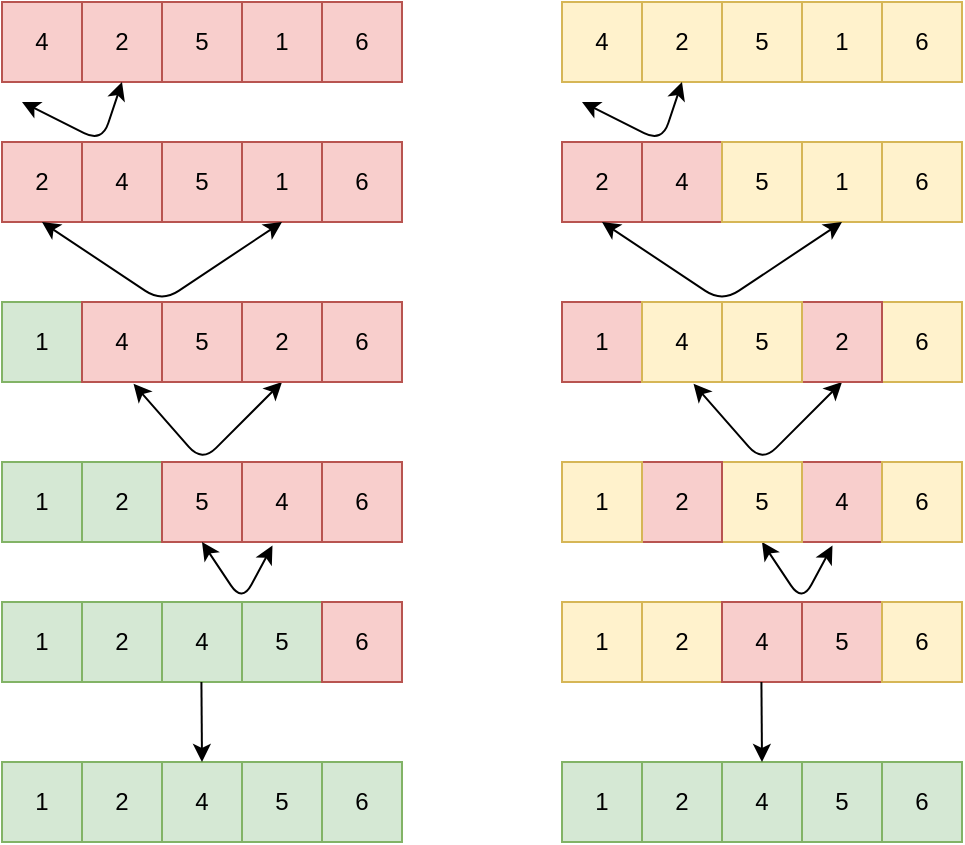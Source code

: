 <mxfile version="14.0.0" type="github"><diagram id="vG51aN048J9wbt0zMm8P" name="Page-1"><mxGraphModel dx="1038" dy="548" grid="1" gridSize="10" guides="1" tooltips="1" connect="1" arrows="1" fold="1" page="1" pageScale="1" pageWidth="827" pageHeight="1169" math="0" shadow="0"><root><mxCell id="0"/><mxCell id="1" parent="0"/><mxCell id="kh75FJiKJ75J6v78dVR--1" value="4" style="rounded=0;whiteSpace=wrap;html=1;fillColor=#f8cecc;strokeColor=#b85450;" vertex="1" parent="1"><mxGeometry x="160" y="360" width="40" height="40" as="geometry"/></mxCell><mxCell id="kh75FJiKJ75J6v78dVR--4" value="2" style="rounded=0;whiteSpace=wrap;html=1;fillColor=#f8cecc;strokeColor=#b85450;" vertex="1" parent="1"><mxGeometry x="200" y="360" width="40" height="40" as="geometry"/></mxCell><mxCell id="kh75FJiKJ75J6v78dVR--5" value="5" style="rounded=0;whiteSpace=wrap;html=1;fillColor=#f8cecc;strokeColor=#b85450;" vertex="1" parent="1"><mxGeometry x="240" y="360" width="40" height="40" as="geometry"/></mxCell><mxCell id="kh75FJiKJ75J6v78dVR--6" value="1" style="rounded=0;whiteSpace=wrap;html=1;fillColor=#f8cecc;strokeColor=#b85450;" vertex="1" parent="1"><mxGeometry x="280" y="360" width="40" height="40" as="geometry"/></mxCell><mxCell id="kh75FJiKJ75J6v78dVR--7" value="6" style="rounded=0;whiteSpace=wrap;html=1;fillColor=#f8cecc;strokeColor=#b85450;" vertex="1" parent="1"><mxGeometry x="320" y="360" width="40" height="40" as="geometry"/></mxCell><mxCell id="kh75FJiKJ75J6v78dVR--8" value="2" style="rounded=0;whiteSpace=wrap;html=1;fillColor=#f8cecc;strokeColor=#b85450;" vertex="1" parent="1"><mxGeometry x="160" y="430" width="40" height="40" as="geometry"/></mxCell><mxCell id="kh75FJiKJ75J6v78dVR--9" value="4" style="rounded=0;whiteSpace=wrap;html=1;fillColor=#f8cecc;strokeColor=#b85450;" vertex="1" parent="1"><mxGeometry x="200" y="430" width="40" height="40" as="geometry"/></mxCell><mxCell id="kh75FJiKJ75J6v78dVR--10" value="5" style="rounded=0;whiteSpace=wrap;html=1;fillColor=#f8cecc;strokeColor=#b85450;" vertex="1" parent="1"><mxGeometry x="240" y="430" width="40" height="40" as="geometry"/></mxCell><mxCell id="kh75FJiKJ75J6v78dVR--11" value="1" style="rounded=0;whiteSpace=wrap;html=1;fillColor=#f8cecc;strokeColor=#b85450;" vertex="1" parent="1"><mxGeometry x="280" y="430" width="40" height="40" as="geometry"/></mxCell><mxCell id="kh75FJiKJ75J6v78dVR--12" value="6" style="rounded=0;whiteSpace=wrap;html=1;fillColor=#f8cecc;strokeColor=#b85450;" vertex="1" parent="1"><mxGeometry x="320" y="430" width="40" height="40" as="geometry"/></mxCell><mxCell id="kh75FJiKJ75J6v78dVR--23" value="" style="endArrow=classic;startArrow=classic;html=1;entryX=0.75;entryY=1;entryDx=0;entryDy=0;" edge="1" parent="1"><mxGeometry width="50" height="50" relative="1" as="geometry"><mxPoint x="170" y="410" as="sourcePoint"/><mxPoint x="220" y="400" as="targetPoint"/><Array as="points"><mxPoint x="210" y="430"/></Array></mxGeometry></mxCell><mxCell id="kh75FJiKJ75J6v78dVR--24" value="" style="endArrow=classic;startArrow=classic;html=1;entryX=0.75;entryY=1;entryDx=0;entryDy=0;exitX=0.5;exitY=1;exitDx=0;exitDy=0;" edge="1" parent="1" source="kh75FJiKJ75J6v78dVR--8"><mxGeometry width="50" height="50" relative="1" as="geometry"><mxPoint x="250" y="480" as="sourcePoint"/><mxPoint x="300" y="470" as="targetPoint"/><Array as="points"><mxPoint x="240" y="510"/></Array></mxGeometry></mxCell><mxCell id="kh75FJiKJ75J6v78dVR--38" value="1" style="rounded=0;whiteSpace=wrap;html=1;fillColor=#d5e8d4;strokeColor=#82b366;" vertex="1" parent="1"><mxGeometry x="160" y="510" width="40" height="40" as="geometry"/></mxCell><mxCell id="kh75FJiKJ75J6v78dVR--39" value="4" style="rounded=0;whiteSpace=wrap;html=1;fillColor=#f8cecc;strokeColor=#b85450;" vertex="1" parent="1"><mxGeometry x="200" y="510" width="40" height="40" as="geometry"/></mxCell><mxCell id="kh75FJiKJ75J6v78dVR--40" value="5" style="rounded=0;whiteSpace=wrap;html=1;fillColor=#fff2cc;strokeColor=#d6b656;" vertex="1" parent="1"><mxGeometry x="240" y="510" width="40" height="40" as="geometry"/></mxCell><mxCell id="kh75FJiKJ75J6v78dVR--41" value="2" style="rounded=0;whiteSpace=wrap;html=1;fillColor=#f8cecc;strokeColor=#b85450;" vertex="1" parent="1"><mxGeometry x="280" y="510" width="40" height="40" as="geometry"/></mxCell><mxCell id="kh75FJiKJ75J6v78dVR--42" value="6" style="rounded=0;whiteSpace=wrap;html=1;fillColor=#fff2cc;strokeColor=#d6b656;" vertex="1" parent="1"><mxGeometry x="320" y="510" width="40" height="40" as="geometry"/></mxCell><mxCell id="kh75FJiKJ75J6v78dVR--50" value="1" style="rounded=0;whiteSpace=wrap;html=1;fillColor=#d5e8d4;strokeColor=#82b366;" vertex="1" parent="1"><mxGeometry x="160" y="590" width="40" height="40" as="geometry"/></mxCell><mxCell id="kh75FJiKJ75J6v78dVR--51" value="2" style="rounded=0;whiteSpace=wrap;html=1;fillColor=#d5e8d4;strokeColor=#82b366;" vertex="1" parent="1"><mxGeometry x="200" y="590" width="40" height="40" as="geometry"/></mxCell><mxCell id="kh75FJiKJ75J6v78dVR--52" value="5" style="rounded=0;whiteSpace=wrap;html=1;fillColor=#f8cecc;strokeColor=#b85450;" vertex="1" parent="1"><mxGeometry x="240" y="590" width="40" height="40" as="geometry"/></mxCell><mxCell id="kh75FJiKJ75J6v78dVR--53" value="4" style="rounded=0;whiteSpace=wrap;html=1;fillColor=#f8cecc;strokeColor=#b85450;" vertex="1" parent="1"><mxGeometry x="280" y="590" width="40" height="40" as="geometry"/></mxCell><mxCell id="kh75FJiKJ75J6v78dVR--54" value="6" style="rounded=0;whiteSpace=wrap;html=1;fillColor=#f8cecc;strokeColor=#b85450;" vertex="1" parent="1"><mxGeometry x="320" y="590" width="40" height="40" as="geometry"/></mxCell><mxCell id="kh75FJiKJ75J6v78dVR--61" value="" style="endArrow=classic;startArrow=classic;html=1;entryX=0.75;entryY=1;entryDx=0;entryDy=0;exitX=0.644;exitY=1.022;exitDx=0;exitDy=0;exitPerimeter=0;" edge="1" parent="1" source="kh75FJiKJ75J6v78dVR--39"><mxGeometry width="50" height="50" relative="1" as="geometry"><mxPoint x="260" y="550" as="sourcePoint"/><mxPoint x="300" y="550" as="targetPoint"/><Array as="points"><mxPoint x="260" y="590"/></Array></mxGeometry></mxCell><mxCell id="kh75FJiKJ75J6v78dVR--64" value="1" style="rounded=0;whiteSpace=wrap;html=1;fillColor=#d5e8d4;strokeColor=#82b366;" vertex="1" parent="1"><mxGeometry x="160" y="660" width="40" height="40" as="geometry"/></mxCell><mxCell id="kh75FJiKJ75J6v78dVR--65" value="2" style="rounded=0;whiteSpace=wrap;html=1;fillColor=#d5e8d4;strokeColor=#82b366;" vertex="1" parent="1"><mxGeometry x="200" y="660" width="40" height="40" as="geometry"/></mxCell><mxCell id="kh75FJiKJ75J6v78dVR--66" value="4" style="rounded=0;whiteSpace=wrap;html=1;fillColor=#d5e8d4;strokeColor=#82b366;" vertex="1" parent="1"><mxGeometry x="240" y="660" width="40" height="40" as="geometry"/></mxCell><mxCell id="kh75FJiKJ75J6v78dVR--67" value="5" style="rounded=0;whiteSpace=wrap;html=1;fillColor=#d5e8d4;strokeColor=#82b366;" vertex="1" parent="1"><mxGeometry x="280" y="660" width="40" height="40" as="geometry"/></mxCell><mxCell id="kh75FJiKJ75J6v78dVR--68" value="6" style="rounded=0;whiteSpace=wrap;html=1;fillColor=#f8cecc;strokeColor=#b85450;" vertex="1" parent="1"><mxGeometry x="320" y="660" width="40" height="40" as="geometry"/></mxCell><mxCell id="kh75FJiKJ75J6v78dVR--70" value="" style="endArrow=classic;startArrow=classic;html=1;entryX=0.381;entryY=1.045;entryDx=0;entryDy=0;exitX=0.5;exitY=1;exitDx=0;exitDy=0;entryPerimeter=0;" edge="1" parent="1" source="kh75FJiKJ75J6v78dVR--52" target="kh75FJiKJ75J6v78dVR--53"><mxGeometry width="50" height="50" relative="1" as="geometry"><mxPoint x="245.76" y="630.88" as="sourcePoint"/><mxPoint x="320" y="630" as="targetPoint"/><Array as="points"><mxPoint x="280" y="660"/></Array></mxGeometry></mxCell><mxCell id="kh75FJiKJ75J6v78dVR--71" value="1" style="rounded=0;whiteSpace=wrap;html=1;fillColor=#d5e8d4;strokeColor=#82b366;" vertex="1" parent="1"><mxGeometry x="160" y="740" width="40" height="40" as="geometry"/></mxCell><mxCell id="kh75FJiKJ75J6v78dVR--72" value="2" style="rounded=0;whiteSpace=wrap;html=1;fillColor=#d5e8d4;strokeColor=#82b366;" vertex="1" parent="1"><mxGeometry x="200" y="740" width="40" height="40" as="geometry"/></mxCell><mxCell id="kh75FJiKJ75J6v78dVR--73" value="4" style="rounded=0;whiteSpace=wrap;html=1;fillColor=#d5e8d4;strokeColor=#82b366;" vertex="1" parent="1"><mxGeometry x="240" y="740" width="40" height="40" as="geometry"/></mxCell><mxCell id="kh75FJiKJ75J6v78dVR--74" value="5" style="rounded=0;whiteSpace=wrap;html=1;fillColor=#d5e8d4;strokeColor=#82b366;" vertex="1" parent="1"><mxGeometry x="280" y="740" width="40" height="40" as="geometry"/></mxCell><mxCell id="kh75FJiKJ75J6v78dVR--75" value="6" style="rounded=0;whiteSpace=wrap;html=1;fillColor=#d5e8d4;strokeColor=#82b366;" vertex="1" parent="1"><mxGeometry x="320" y="740" width="40" height="40" as="geometry"/></mxCell><mxCell id="kh75FJiKJ75J6v78dVR--78" value="" style="endArrow=classic;html=1;" edge="1" parent="1"><mxGeometry width="50" height="50" relative="1" as="geometry"><mxPoint x="259.71" y="700" as="sourcePoint"/><mxPoint x="260" y="740" as="targetPoint"/></mxGeometry></mxCell><mxCell id="kh75FJiKJ75J6v78dVR--79" value="6" style="rounded=0;whiteSpace=wrap;html=1;fillColor=#f8cecc;strokeColor=#b85450;" vertex="1" parent="1"><mxGeometry x="320" y="510" width="40" height="40" as="geometry"/></mxCell><mxCell id="kh75FJiKJ75J6v78dVR--80" value="2" style="rounded=0;whiteSpace=wrap;html=1;fillColor=#f8cecc;strokeColor=#b85450;" vertex="1" parent="1"><mxGeometry x="280" y="510" width="40" height="40" as="geometry"/></mxCell><mxCell id="kh75FJiKJ75J6v78dVR--81" value="5" style="rounded=0;whiteSpace=wrap;html=1;fillColor=#f8cecc;strokeColor=#b85450;" vertex="1" parent="1"><mxGeometry x="240" y="510" width="40" height="40" as="geometry"/></mxCell><mxCell id="kh75FJiKJ75J6v78dVR--82" value="4" style="rounded=0;whiteSpace=wrap;html=1;fillColor=#fff2cc;strokeColor=#d6b656;" vertex="1" parent="1"><mxGeometry x="440" y="360" width="40" height="40" as="geometry"/></mxCell><mxCell id="kh75FJiKJ75J6v78dVR--83" value="2" style="rounded=0;whiteSpace=wrap;html=1;fillColor=#fff2cc;strokeColor=#d6b656;" vertex="1" parent="1"><mxGeometry x="480" y="360" width="40" height="40" as="geometry"/></mxCell><mxCell id="kh75FJiKJ75J6v78dVR--84" value="5" style="rounded=0;whiteSpace=wrap;html=1;fillColor=#fff2cc;strokeColor=#d6b656;" vertex="1" parent="1"><mxGeometry x="520" y="360" width="40" height="40" as="geometry"/></mxCell><mxCell id="kh75FJiKJ75J6v78dVR--85" value="1" style="rounded=0;whiteSpace=wrap;html=1;fillColor=#fff2cc;strokeColor=#d6b656;" vertex="1" parent="1"><mxGeometry x="560" y="360" width="40" height="40" as="geometry"/></mxCell><mxCell id="kh75FJiKJ75J6v78dVR--86" value="6" style="rounded=0;whiteSpace=wrap;html=1;fillColor=#fff2cc;strokeColor=#d6b656;" vertex="1" parent="1"><mxGeometry x="600" y="360" width="40" height="40" as="geometry"/></mxCell><mxCell id="kh75FJiKJ75J6v78dVR--87" value="2" style="rounded=0;whiteSpace=wrap;html=1;fillColor=#f8cecc;strokeColor=#b85450;" vertex="1" parent="1"><mxGeometry x="440" y="430" width="40" height="40" as="geometry"/></mxCell><mxCell id="kh75FJiKJ75J6v78dVR--88" value="4" style="rounded=0;whiteSpace=wrap;html=1;fillColor=#f8cecc;strokeColor=#b85450;" vertex="1" parent="1"><mxGeometry x="480" y="430" width="40" height="40" as="geometry"/></mxCell><mxCell id="kh75FJiKJ75J6v78dVR--89" value="5" style="rounded=0;whiteSpace=wrap;html=1;fillColor=#fff2cc;strokeColor=#d6b656;" vertex="1" parent="1"><mxGeometry x="520" y="430" width="40" height="40" as="geometry"/></mxCell><mxCell id="kh75FJiKJ75J6v78dVR--90" value="1" style="rounded=0;whiteSpace=wrap;html=1;fillColor=#fff2cc;strokeColor=#d6b656;" vertex="1" parent="1"><mxGeometry x="560" y="430" width="40" height="40" as="geometry"/></mxCell><mxCell id="kh75FJiKJ75J6v78dVR--91" value="6" style="rounded=0;whiteSpace=wrap;html=1;fillColor=#fff2cc;strokeColor=#d6b656;" vertex="1" parent="1"><mxGeometry x="600" y="430" width="40" height="40" as="geometry"/></mxCell><mxCell id="kh75FJiKJ75J6v78dVR--92" value="" style="endArrow=classic;startArrow=classic;html=1;entryX=0.75;entryY=1;entryDx=0;entryDy=0;" edge="1" parent="1"><mxGeometry width="50" height="50" relative="1" as="geometry"><mxPoint x="450" y="410" as="sourcePoint"/><mxPoint x="500" y="400" as="targetPoint"/><Array as="points"><mxPoint x="490" y="430"/></Array></mxGeometry></mxCell><mxCell id="kh75FJiKJ75J6v78dVR--93" value="" style="endArrow=classic;startArrow=classic;html=1;entryX=0.75;entryY=1;entryDx=0;entryDy=0;exitX=0.5;exitY=1;exitDx=0;exitDy=0;" edge="1" parent="1" source="kh75FJiKJ75J6v78dVR--87"><mxGeometry width="50" height="50" relative="1" as="geometry"><mxPoint x="530" y="480" as="sourcePoint"/><mxPoint x="580" y="470" as="targetPoint"/><Array as="points"><mxPoint x="520" y="510"/></Array></mxGeometry></mxCell><mxCell id="kh75FJiKJ75J6v78dVR--94" value="1" style="rounded=0;whiteSpace=wrap;html=1;fillColor=#f8cecc;strokeColor=#b85450;" vertex="1" parent="1"><mxGeometry x="440" y="510" width="40" height="40" as="geometry"/></mxCell><mxCell id="kh75FJiKJ75J6v78dVR--95" value="4" style="rounded=0;whiteSpace=wrap;html=1;fillColor=#fff2cc;strokeColor=#d6b656;" vertex="1" parent="1"><mxGeometry x="480" y="510" width="40" height="40" as="geometry"/></mxCell><mxCell id="kh75FJiKJ75J6v78dVR--96" value="5" style="rounded=0;whiteSpace=wrap;html=1;fillColor=#fff2cc;strokeColor=#d6b656;" vertex="1" parent="1"><mxGeometry x="520" y="510" width="40" height="40" as="geometry"/></mxCell><mxCell id="kh75FJiKJ75J6v78dVR--97" value="2" style="rounded=0;whiteSpace=wrap;html=1;fillColor=#f8cecc;strokeColor=#b85450;" vertex="1" parent="1"><mxGeometry x="560" y="510" width="40" height="40" as="geometry"/></mxCell><mxCell id="kh75FJiKJ75J6v78dVR--98" value="6" style="rounded=0;whiteSpace=wrap;html=1;fillColor=#fff2cc;strokeColor=#d6b656;" vertex="1" parent="1"><mxGeometry x="600" y="510" width="40" height="40" as="geometry"/></mxCell><mxCell id="kh75FJiKJ75J6v78dVR--99" value="1" style="rounded=0;whiteSpace=wrap;html=1;fillColor=#d5e8d4;strokeColor=#82b366;" vertex="1" parent="1"><mxGeometry x="440" y="590" width="40" height="40" as="geometry"/></mxCell><mxCell id="kh75FJiKJ75J6v78dVR--100" value="2" style="rounded=0;whiteSpace=wrap;html=1;fillColor=#f8cecc;strokeColor=#b85450;" vertex="1" parent="1"><mxGeometry x="480" y="590" width="40" height="40" as="geometry"/></mxCell><mxCell id="kh75FJiKJ75J6v78dVR--101" value="5" style="rounded=0;whiteSpace=wrap;html=1;fillColor=#f8cecc;strokeColor=#b85450;" vertex="1" parent="1"><mxGeometry x="520" y="590" width="40" height="40" as="geometry"/></mxCell><mxCell id="kh75FJiKJ75J6v78dVR--102" value="4" style="rounded=0;whiteSpace=wrap;html=1;fillColor=#f8cecc;strokeColor=#b85450;" vertex="1" parent="1"><mxGeometry x="560" y="590" width="40" height="40" as="geometry"/></mxCell><mxCell id="kh75FJiKJ75J6v78dVR--103" value="6" style="rounded=0;whiteSpace=wrap;html=1;fillColor=#f8cecc;strokeColor=#b85450;" vertex="1" parent="1"><mxGeometry x="600" y="590" width="40" height="40" as="geometry"/></mxCell><mxCell id="kh75FJiKJ75J6v78dVR--104" value="" style="endArrow=classic;startArrow=classic;html=1;entryX=0.75;entryY=1;entryDx=0;entryDy=0;exitX=0.644;exitY=1.022;exitDx=0;exitDy=0;exitPerimeter=0;" edge="1" parent="1" source="kh75FJiKJ75J6v78dVR--95"><mxGeometry width="50" height="50" relative="1" as="geometry"><mxPoint x="540" y="550" as="sourcePoint"/><mxPoint x="580" y="550" as="targetPoint"/><Array as="points"><mxPoint x="540" y="590"/></Array></mxGeometry></mxCell><mxCell id="kh75FJiKJ75J6v78dVR--105" value="1" style="rounded=0;whiteSpace=wrap;html=1;fillColor=#fff2cc;strokeColor=#d6b656;" vertex="1" parent="1"><mxGeometry x="440" y="660" width="40" height="40" as="geometry"/></mxCell><mxCell id="kh75FJiKJ75J6v78dVR--106" value="2" style="rounded=0;whiteSpace=wrap;html=1;fillColor=#fff2cc;strokeColor=#d6b656;" vertex="1" parent="1"><mxGeometry x="480" y="660" width="40" height="40" as="geometry"/></mxCell><mxCell id="kh75FJiKJ75J6v78dVR--107" value="4" style="rounded=0;whiteSpace=wrap;html=1;fillColor=#f8cecc;strokeColor=#b85450;" vertex="1" parent="1"><mxGeometry x="520" y="660" width="40" height="40" as="geometry"/></mxCell><mxCell id="kh75FJiKJ75J6v78dVR--108" value="5" style="rounded=0;whiteSpace=wrap;html=1;fillColor=#f8cecc;strokeColor=#b85450;" vertex="1" parent="1"><mxGeometry x="560" y="660" width="40" height="40" as="geometry"/></mxCell><mxCell id="kh75FJiKJ75J6v78dVR--109" value="6" style="rounded=0;whiteSpace=wrap;html=1;fillColor=#fff2cc;strokeColor=#d6b656;" vertex="1" parent="1"><mxGeometry x="600" y="660" width="40" height="40" as="geometry"/></mxCell><mxCell id="kh75FJiKJ75J6v78dVR--110" value="" style="endArrow=classic;startArrow=classic;html=1;entryX=0.381;entryY=1.045;entryDx=0;entryDy=0;exitX=0.5;exitY=1;exitDx=0;exitDy=0;entryPerimeter=0;" edge="1" parent="1" source="kh75FJiKJ75J6v78dVR--101" target="kh75FJiKJ75J6v78dVR--102"><mxGeometry width="50" height="50" relative="1" as="geometry"><mxPoint x="525.76" y="630.88" as="sourcePoint"/><mxPoint x="600" y="630" as="targetPoint"/><Array as="points"><mxPoint x="560" y="660"/></Array></mxGeometry></mxCell><mxCell id="kh75FJiKJ75J6v78dVR--111" value="1" style="rounded=0;whiteSpace=wrap;html=1;fillColor=#d5e8d4;strokeColor=#82b366;" vertex="1" parent="1"><mxGeometry x="440" y="740" width="40" height="40" as="geometry"/></mxCell><mxCell id="kh75FJiKJ75J6v78dVR--112" value="2" style="rounded=0;whiteSpace=wrap;html=1;fillColor=#d5e8d4;strokeColor=#82b366;" vertex="1" parent="1"><mxGeometry x="480" y="740" width="40" height="40" as="geometry"/></mxCell><mxCell id="kh75FJiKJ75J6v78dVR--113" value="4" style="rounded=0;whiteSpace=wrap;html=1;fillColor=#d5e8d4;strokeColor=#82b366;" vertex="1" parent="1"><mxGeometry x="520" y="740" width="40" height="40" as="geometry"/></mxCell><mxCell id="kh75FJiKJ75J6v78dVR--114" value="5" style="rounded=0;whiteSpace=wrap;html=1;fillColor=#d5e8d4;strokeColor=#82b366;" vertex="1" parent="1"><mxGeometry x="560" y="740" width="40" height="40" as="geometry"/></mxCell><mxCell id="kh75FJiKJ75J6v78dVR--115" value="6" style="rounded=0;whiteSpace=wrap;html=1;fillColor=#d5e8d4;strokeColor=#82b366;" vertex="1" parent="1"><mxGeometry x="600" y="740" width="40" height="40" as="geometry"/></mxCell><mxCell id="kh75FJiKJ75J6v78dVR--116" value="" style="endArrow=classic;html=1;" edge="1" parent="1"><mxGeometry width="50" height="50" relative="1" as="geometry"><mxPoint x="539.71" y="700" as="sourcePoint"/><mxPoint x="540" y="740" as="targetPoint"/></mxGeometry></mxCell><mxCell id="kh75FJiKJ75J6v78dVR--117" value="6" style="rounded=0;whiteSpace=wrap;html=1;fillColor=#fff2cc;strokeColor=#d6b656;" vertex="1" parent="1"><mxGeometry x="600" y="510" width="40" height="40" as="geometry"/></mxCell><mxCell id="kh75FJiKJ75J6v78dVR--118" value="2" style="rounded=0;whiteSpace=wrap;html=1;fillColor=#f8cecc;strokeColor=#b85450;" vertex="1" parent="1"><mxGeometry x="560" y="510" width="40" height="40" as="geometry"/></mxCell><mxCell id="kh75FJiKJ75J6v78dVR--119" value="5" style="rounded=0;whiteSpace=wrap;html=1;fillColor=#fff2cc;strokeColor=#d6b656;" vertex="1" parent="1"><mxGeometry x="520" y="510" width="40" height="40" as="geometry"/></mxCell><mxCell id="kh75FJiKJ75J6v78dVR--120" value="5" style="rounded=0;whiteSpace=wrap;html=1;fillColor=#f8cecc;strokeColor=#b85450;" vertex="1" parent="1"><mxGeometry x="520" y="590" width="40" height="40" as="geometry"/></mxCell><mxCell id="kh75FJiKJ75J6v78dVR--121" value="5" style="rounded=0;whiteSpace=wrap;html=1;fillColor=#fff2cc;strokeColor=#d6b656;" vertex="1" parent="1"><mxGeometry x="520" y="590" width="40" height="40" as="geometry"/></mxCell><mxCell id="kh75FJiKJ75J6v78dVR--122" value="6" style="rounded=0;whiteSpace=wrap;html=1;fillColor=#fff2cc;strokeColor=#d6b656;" vertex="1" parent="1"><mxGeometry x="600" y="590" width="40" height="40" as="geometry"/></mxCell><mxCell id="kh75FJiKJ75J6v78dVR--123" value="2" style="rounded=0;whiteSpace=wrap;html=1;fillColor=#f8cecc;strokeColor=#b85450;" vertex="1" parent="1"><mxGeometry x="480" y="590" width="40" height="40" as="geometry"/></mxCell><mxCell id="kh75FJiKJ75J6v78dVR--124" value="1" style="rounded=0;whiteSpace=wrap;html=1;fillColor=#fff2cc;strokeColor=#d6b656;" vertex="1" parent="1"><mxGeometry x="440" y="590" width="40" height="40" as="geometry"/></mxCell></root></mxGraphModel></diagram></mxfile>